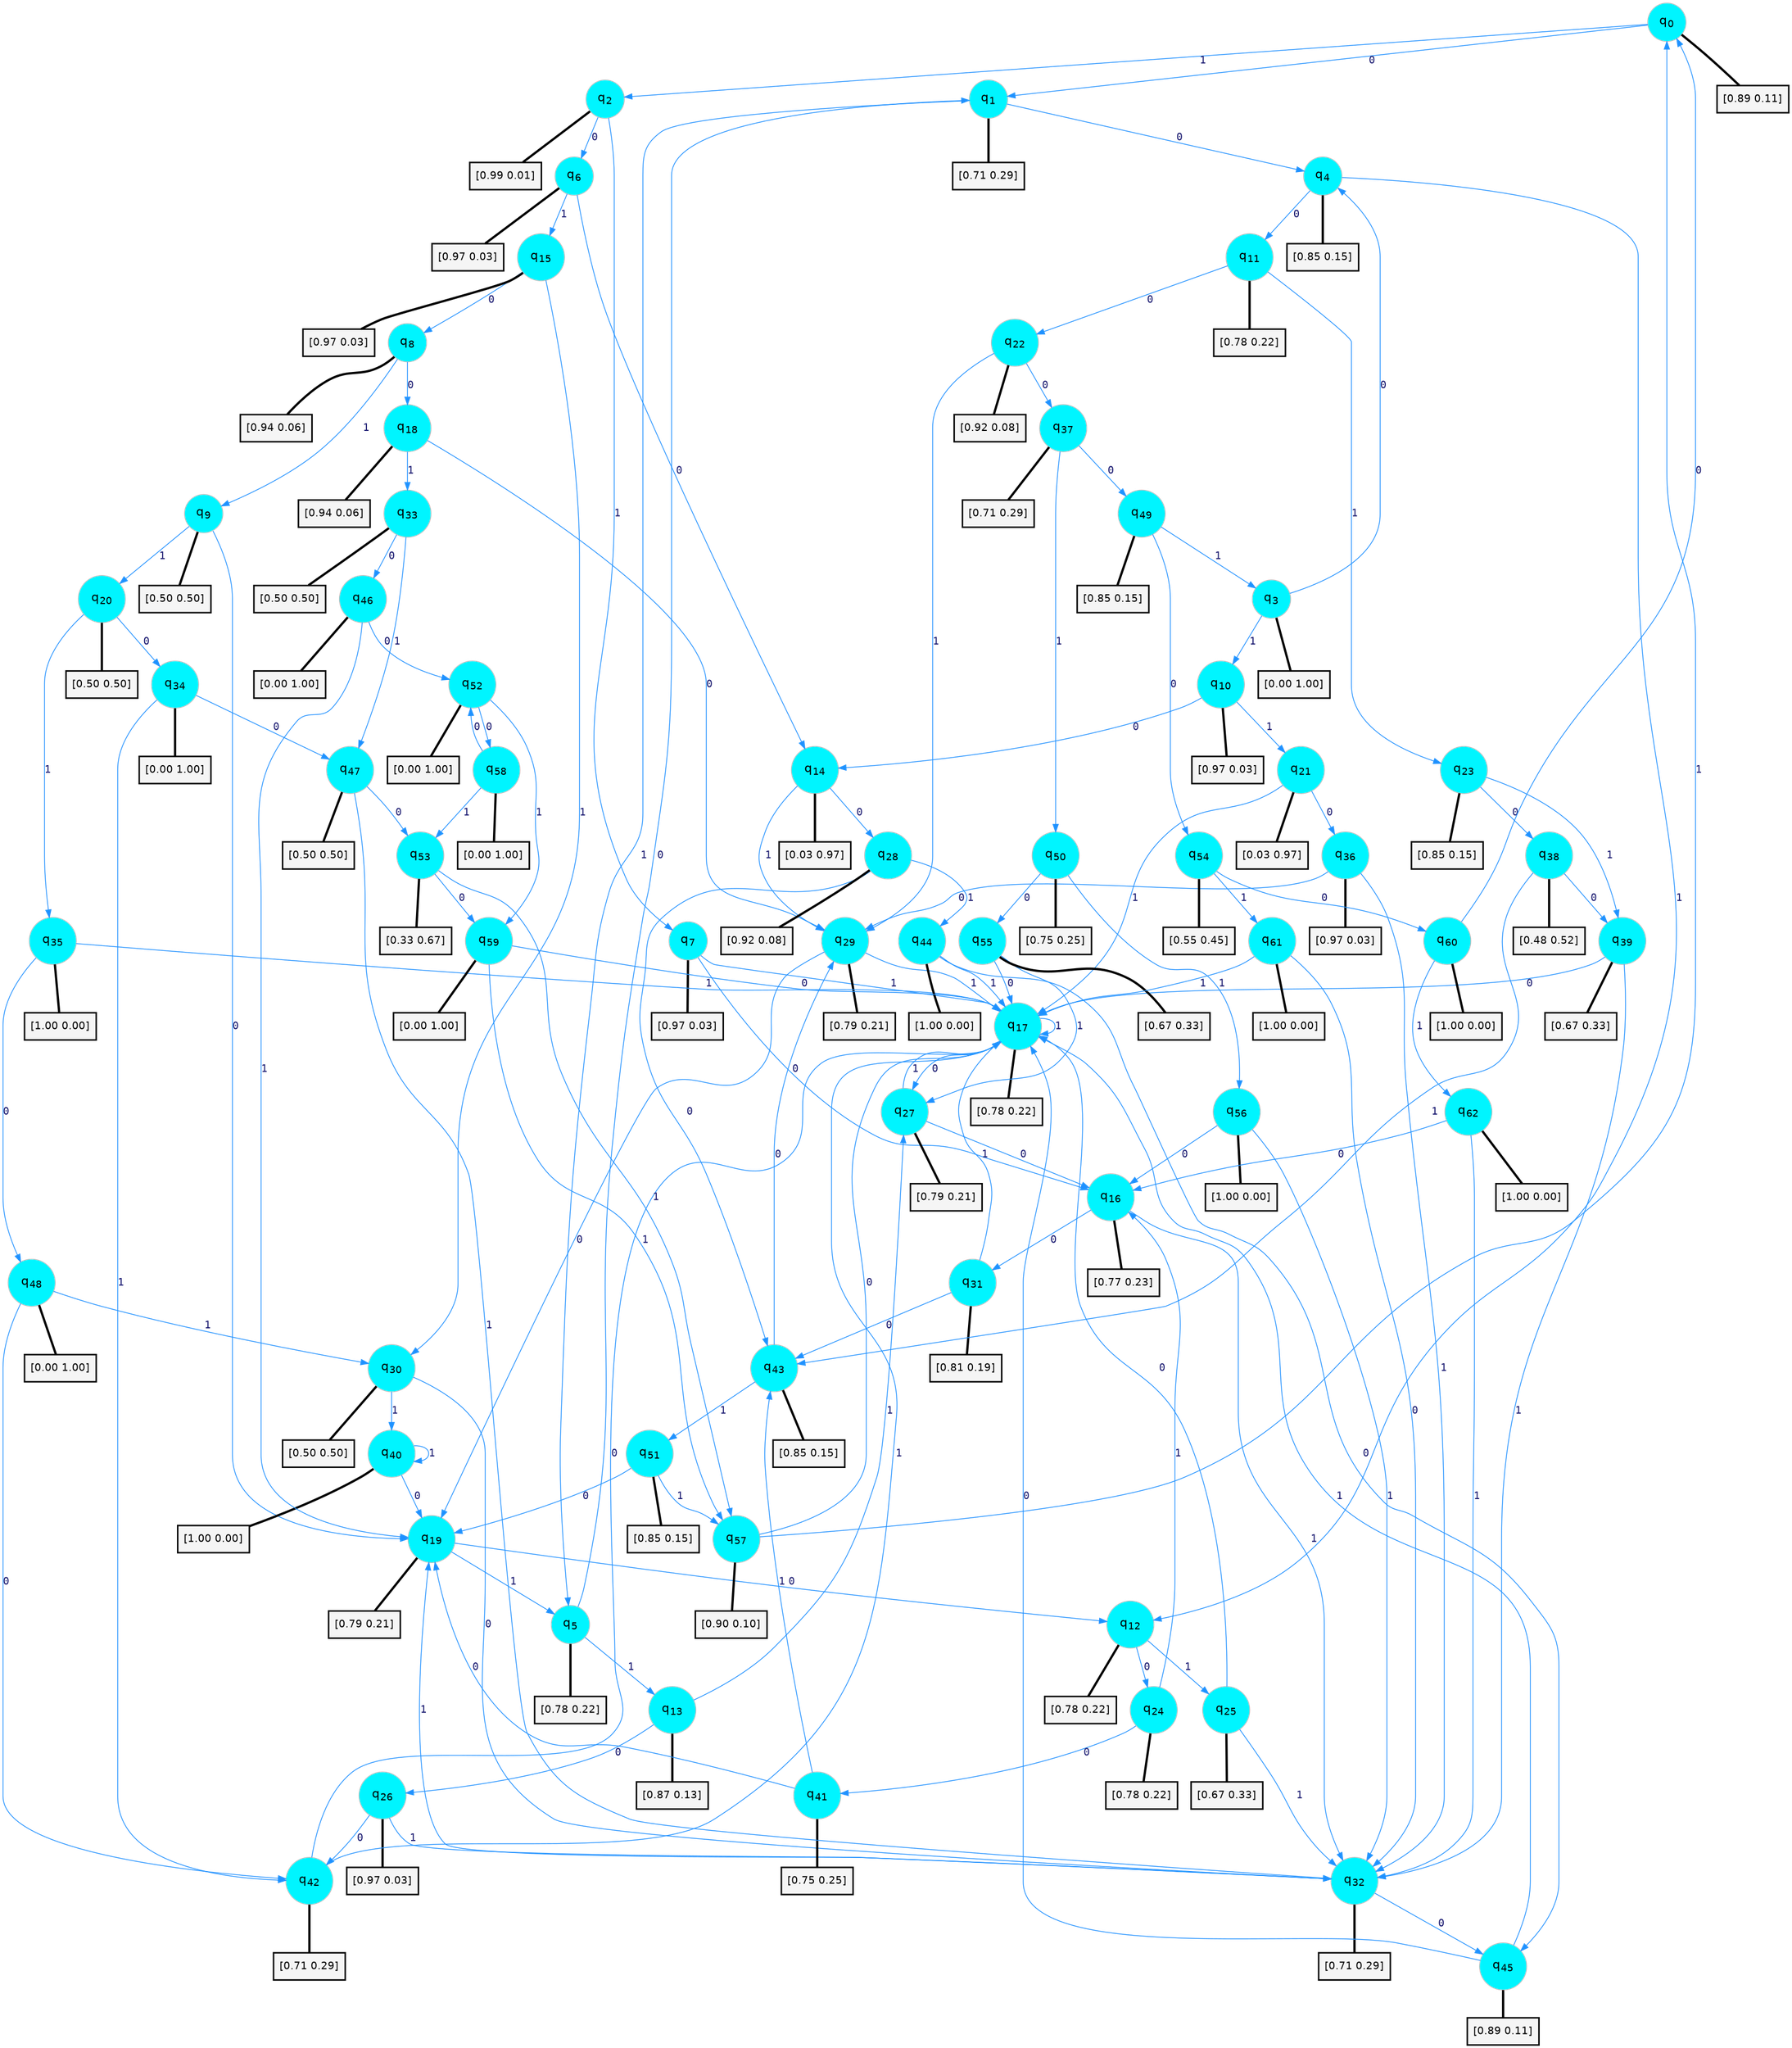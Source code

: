 digraph G {
graph [
bgcolor=transparent, dpi=300, rankdir=TD, size="40,25"];
node [
color=gray, fillcolor=turquoise1, fontcolor=black, fontname=Helvetica, fontsize=16, fontweight=bold, shape=circle, style=filled];
edge [
arrowsize=1, color=dodgerblue1, fontcolor=midnightblue, fontname=courier, fontweight=bold, penwidth=1, style=solid, weight=20];
0[label=<q<SUB>0</SUB>>];
1[label=<q<SUB>1</SUB>>];
2[label=<q<SUB>2</SUB>>];
3[label=<q<SUB>3</SUB>>];
4[label=<q<SUB>4</SUB>>];
5[label=<q<SUB>5</SUB>>];
6[label=<q<SUB>6</SUB>>];
7[label=<q<SUB>7</SUB>>];
8[label=<q<SUB>8</SUB>>];
9[label=<q<SUB>9</SUB>>];
10[label=<q<SUB>10</SUB>>];
11[label=<q<SUB>11</SUB>>];
12[label=<q<SUB>12</SUB>>];
13[label=<q<SUB>13</SUB>>];
14[label=<q<SUB>14</SUB>>];
15[label=<q<SUB>15</SUB>>];
16[label=<q<SUB>16</SUB>>];
17[label=<q<SUB>17</SUB>>];
18[label=<q<SUB>18</SUB>>];
19[label=<q<SUB>19</SUB>>];
20[label=<q<SUB>20</SUB>>];
21[label=<q<SUB>21</SUB>>];
22[label=<q<SUB>22</SUB>>];
23[label=<q<SUB>23</SUB>>];
24[label=<q<SUB>24</SUB>>];
25[label=<q<SUB>25</SUB>>];
26[label=<q<SUB>26</SUB>>];
27[label=<q<SUB>27</SUB>>];
28[label=<q<SUB>28</SUB>>];
29[label=<q<SUB>29</SUB>>];
30[label=<q<SUB>30</SUB>>];
31[label=<q<SUB>31</SUB>>];
32[label=<q<SUB>32</SUB>>];
33[label=<q<SUB>33</SUB>>];
34[label=<q<SUB>34</SUB>>];
35[label=<q<SUB>35</SUB>>];
36[label=<q<SUB>36</SUB>>];
37[label=<q<SUB>37</SUB>>];
38[label=<q<SUB>38</SUB>>];
39[label=<q<SUB>39</SUB>>];
40[label=<q<SUB>40</SUB>>];
41[label=<q<SUB>41</SUB>>];
42[label=<q<SUB>42</SUB>>];
43[label=<q<SUB>43</SUB>>];
44[label=<q<SUB>44</SUB>>];
45[label=<q<SUB>45</SUB>>];
46[label=<q<SUB>46</SUB>>];
47[label=<q<SUB>47</SUB>>];
48[label=<q<SUB>48</SUB>>];
49[label=<q<SUB>49</SUB>>];
50[label=<q<SUB>50</SUB>>];
51[label=<q<SUB>51</SUB>>];
52[label=<q<SUB>52</SUB>>];
53[label=<q<SUB>53</SUB>>];
54[label=<q<SUB>54</SUB>>];
55[label=<q<SUB>55</SUB>>];
56[label=<q<SUB>56</SUB>>];
57[label=<q<SUB>57</SUB>>];
58[label=<q<SUB>58</SUB>>];
59[label=<q<SUB>59</SUB>>];
60[label=<q<SUB>60</SUB>>];
61[label=<q<SUB>61</SUB>>];
62[label=<q<SUB>62</SUB>>];
63[label="[0.89 0.11]", shape=box,fontcolor=black, fontname=Helvetica, fontsize=14, penwidth=2, fillcolor=whitesmoke,color=black];
64[label="[0.71 0.29]", shape=box,fontcolor=black, fontname=Helvetica, fontsize=14, penwidth=2, fillcolor=whitesmoke,color=black];
65[label="[0.99 0.01]", shape=box,fontcolor=black, fontname=Helvetica, fontsize=14, penwidth=2, fillcolor=whitesmoke,color=black];
66[label="[0.00 1.00]", shape=box,fontcolor=black, fontname=Helvetica, fontsize=14, penwidth=2, fillcolor=whitesmoke,color=black];
67[label="[0.85 0.15]", shape=box,fontcolor=black, fontname=Helvetica, fontsize=14, penwidth=2, fillcolor=whitesmoke,color=black];
68[label="[0.78 0.22]", shape=box,fontcolor=black, fontname=Helvetica, fontsize=14, penwidth=2, fillcolor=whitesmoke,color=black];
69[label="[0.97 0.03]", shape=box,fontcolor=black, fontname=Helvetica, fontsize=14, penwidth=2, fillcolor=whitesmoke,color=black];
70[label="[0.97 0.03]", shape=box,fontcolor=black, fontname=Helvetica, fontsize=14, penwidth=2, fillcolor=whitesmoke,color=black];
71[label="[0.94 0.06]", shape=box,fontcolor=black, fontname=Helvetica, fontsize=14, penwidth=2, fillcolor=whitesmoke,color=black];
72[label="[0.50 0.50]", shape=box,fontcolor=black, fontname=Helvetica, fontsize=14, penwidth=2, fillcolor=whitesmoke,color=black];
73[label="[0.97 0.03]", shape=box,fontcolor=black, fontname=Helvetica, fontsize=14, penwidth=2, fillcolor=whitesmoke,color=black];
74[label="[0.78 0.22]", shape=box,fontcolor=black, fontname=Helvetica, fontsize=14, penwidth=2, fillcolor=whitesmoke,color=black];
75[label="[0.78 0.22]", shape=box,fontcolor=black, fontname=Helvetica, fontsize=14, penwidth=2, fillcolor=whitesmoke,color=black];
76[label="[0.87 0.13]", shape=box,fontcolor=black, fontname=Helvetica, fontsize=14, penwidth=2, fillcolor=whitesmoke,color=black];
77[label="[0.03 0.97]", shape=box,fontcolor=black, fontname=Helvetica, fontsize=14, penwidth=2, fillcolor=whitesmoke,color=black];
78[label="[0.97 0.03]", shape=box,fontcolor=black, fontname=Helvetica, fontsize=14, penwidth=2, fillcolor=whitesmoke,color=black];
79[label="[0.77 0.23]", shape=box,fontcolor=black, fontname=Helvetica, fontsize=14, penwidth=2, fillcolor=whitesmoke,color=black];
80[label="[0.78 0.22]", shape=box,fontcolor=black, fontname=Helvetica, fontsize=14, penwidth=2, fillcolor=whitesmoke,color=black];
81[label="[0.94 0.06]", shape=box,fontcolor=black, fontname=Helvetica, fontsize=14, penwidth=2, fillcolor=whitesmoke,color=black];
82[label="[0.79 0.21]", shape=box,fontcolor=black, fontname=Helvetica, fontsize=14, penwidth=2, fillcolor=whitesmoke,color=black];
83[label="[0.50 0.50]", shape=box,fontcolor=black, fontname=Helvetica, fontsize=14, penwidth=2, fillcolor=whitesmoke,color=black];
84[label="[0.03 0.97]", shape=box,fontcolor=black, fontname=Helvetica, fontsize=14, penwidth=2, fillcolor=whitesmoke,color=black];
85[label="[0.92 0.08]", shape=box,fontcolor=black, fontname=Helvetica, fontsize=14, penwidth=2, fillcolor=whitesmoke,color=black];
86[label="[0.85 0.15]", shape=box,fontcolor=black, fontname=Helvetica, fontsize=14, penwidth=2, fillcolor=whitesmoke,color=black];
87[label="[0.78 0.22]", shape=box,fontcolor=black, fontname=Helvetica, fontsize=14, penwidth=2, fillcolor=whitesmoke,color=black];
88[label="[0.67 0.33]", shape=box,fontcolor=black, fontname=Helvetica, fontsize=14, penwidth=2, fillcolor=whitesmoke,color=black];
89[label="[0.97 0.03]", shape=box,fontcolor=black, fontname=Helvetica, fontsize=14, penwidth=2, fillcolor=whitesmoke,color=black];
90[label="[0.79 0.21]", shape=box,fontcolor=black, fontname=Helvetica, fontsize=14, penwidth=2, fillcolor=whitesmoke,color=black];
91[label="[0.92 0.08]", shape=box,fontcolor=black, fontname=Helvetica, fontsize=14, penwidth=2, fillcolor=whitesmoke,color=black];
92[label="[0.79 0.21]", shape=box,fontcolor=black, fontname=Helvetica, fontsize=14, penwidth=2, fillcolor=whitesmoke,color=black];
93[label="[0.50 0.50]", shape=box,fontcolor=black, fontname=Helvetica, fontsize=14, penwidth=2, fillcolor=whitesmoke,color=black];
94[label="[0.81 0.19]", shape=box,fontcolor=black, fontname=Helvetica, fontsize=14, penwidth=2, fillcolor=whitesmoke,color=black];
95[label="[0.71 0.29]", shape=box,fontcolor=black, fontname=Helvetica, fontsize=14, penwidth=2, fillcolor=whitesmoke,color=black];
96[label="[0.50 0.50]", shape=box,fontcolor=black, fontname=Helvetica, fontsize=14, penwidth=2, fillcolor=whitesmoke,color=black];
97[label="[0.00 1.00]", shape=box,fontcolor=black, fontname=Helvetica, fontsize=14, penwidth=2, fillcolor=whitesmoke,color=black];
98[label="[1.00 0.00]", shape=box,fontcolor=black, fontname=Helvetica, fontsize=14, penwidth=2, fillcolor=whitesmoke,color=black];
99[label="[0.97 0.03]", shape=box,fontcolor=black, fontname=Helvetica, fontsize=14, penwidth=2, fillcolor=whitesmoke,color=black];
100[label="[0.71 0.29]", shape=box,fontcolor=black, fontname=Helvetica, fontsize=14, penwidth=2, fillcolor=whitesmoke,color=black];
101[label="[0.48 0.52]", shape=box,fontcolor=black, fontname=Helvetica, fontsize=14, penwidth=2, fillcolor=whitesmoke,color=black];
102[label="[0.67 0.33]", shape=box,fontcolor=black, fontname=Helvetica, fontsize=14, penwidth=2, fillcolor=whitesmoke,color=black];
103[label="[1.00 0.00]", shape=box,fontcolor=black, fontname=Helvetica, fontsize=14, penwidth=2, fillcolor=whitesmoke,color=black];
104[label="[0.75 0.25]", shape=box,fontcolor=black, fontname=Helvetica, fontsize=14, penwidth=2, fillcolor=whitesmoke,color=black];
105[label="[0.71 0.29]", shape=box,fontcolor=black, fontname=Helvetica, fontsize=14, penwidth=2, fillcolor=whitesmoke,color=black];
106[label="[0.85 0.15]", shape=box,fontcolor=black, fontname=Helvetica, fontsize=14, penwidth=2, fillcolor=whitesmoke,color=black];
107[label="[1.00 0.00]", shape=box,fontcolor=black, fontname=Helvetica, fontsize=14, penwidth=2, fillcolor=whitesmoke,color=black];
108[label="[0.89 0.11]", shape=box,fontcolor=black, fontname=Helvetica, fontsize=14, penwidth=2, fillcolor=whitesmoke,color=black];
109[label="[0.00 1.00]", shape=box,fontcolor=black, fontname=Helvetica, fontsize=14, penwidth=2, fillcolor=whitesmoke,color=black];
110[label="[0.50 0.50]", shape=box,fontcolor=black, fontname=Helvetica, fontsize=14, penwidth=2, fillcolor=whitesmoke,color=black];
111[label="[0.00 1.00]", shape=box,fontcolor=black, fontname=Helvetica, fontsize=14, penwidth=2, fillcolor=whitesmoke,color=black];
112[label="[0.85 0.15]", shape=box,fontcolor=black, fontname=Helvetica, fontsize=14, penwidth=2, fillcolor=whitesmoke,color=black];
113[label="[0.75 0.25]", shape=box,fontcolor=black, fontname=Helvetica, fontsize=14, penwidth=2, fillcolor=whitesmoke,color=black];
114[label="[0.85 0.15]", shape=box,fontcolor=black, fontname=Helvetica, fontsize=14, penwidth=2, fillcolor=whitesmoke,color=black];
115[label="[0.00 1.00]", shape=box,fontcolor=black, fontname=Helvetica, fontsize=14, penwidth=2, fillcolor=whitesmoke,color=black];
116[label="[0.33 0.67]", shape=box,fontcolor=black, fontname=Helvetica, fontsize=14, penwidth=2, fillcolor=whitesmoke,color=black];
117[label="[0.55 0.45]", shape=box,fontcolor=black, fontname=Helvetica, fontsize=14, penwidth=2, fillcolor=whitesmoke,color=black];
118[label="[0.67 0.33]", shape=box,fontcolor=black, fontname=Helvetica, fontsize=14, penwidth=2, fillcolor=whitesmoke,color=black];
119[label="[1.00 0.00]", shape=box,fontcolor=black, fontname=Helvetica, fontsize=14, penwidth=2, fillcolor=whitesmoke,color=black];
120[label="[0.90 0.10]", shape=box,fontcolor=black, fontname=Helvetica, fontsize=14, penwidth=2, fillcolor=whitesmoke,color=black];
121[label="[0.00 1.00]", shape=box,fontcolor=black, fontname=Helvetica, fontsize=14, penwidth=2, fillcolor=whitesmoke,color=black];
122[label="[0.00 1.00]", shape=box,fontcolor=black, fontname=Helvetica, fontsize=14, penwidth=2, fillcolor=whitesmoke,color=black];
123[label="[1.00 0.00]", shape=box,fontcolor=black, fontname=Helvetica, fontsize=14, penwidth=2, fillcolor=whitesmoke,color=black];
124[label="[1.00 0.00]", shape=box,fontcolor=black, fontname=Helvetica, fontsize=14, penwidth=2, fillcolor=whitesmoke,color=black];
125[label="[1.00 0.00]", shape=box,fontcolor=black, fontname=Helvetica, fontsize=14, penwidth=2, fillcolor=whitesmoke,color=black];
0->1 [label=0];
0->2 [label=1];
0->63 [arrowhead=none, penwidth=3,color=black];
1->4 [label=0];
1->5 [label=1];
1->64 [arrowhead=none, penwidth=3,color=black];
2->6 [label=0];
2->7 [label=1];
2->65 [arrowhead=none, penwidth=3,color=black];
3->4 [label=0];
3->10 [label=1];
3->66 [arrowhead=none, penwidth=3,color=black];
4->11 [label=0];
4->12 [label=1];
4->67 [arrowhead=none, penwidth=3,color=black];
5->1 [label=0];
5->13 [label=1];
5->68 [arrowhead=none, penwidth=3,color=black];
6->14 [label=0];
6->15 [label=1];
6->69 [arrowhead=none, penwidth=3,color=black];
7->16 [label=0];
7->17 [label=1];
7->70 [arrowhead=none, penwidth=3,color=black];
8->18 [label=0];
8->9 [label=1];
8->71 [arrowhead=none, penwidth=3,color=black];
9->19 [label=0];
9->20 [label=1];
9->72 [arrowhead=none, penwidth=3,color=black];
10->14 [label=0];
10->21 [label=1];
10->73 [arrowhead=none, penwidth=3,color=black];
11->22 [label=0];
11->23 [label=1];
11->74 [arrowhead=none, penwidth=3,color=black];
12->24 [label=0];
12->25 [label=1];
12->75 [arrowhead=none, penwidth=3,color=black];
13->26 [label=0];
13->27 [label=1];
13->76 [arrowhead=none, penwidth=3,color=black];
14->28 [label=0];
14->29 [label=1];
14->77 [arrowhead=none, penwidth=3,color=black];
15->8 [label=0];
15->30 [label=1];
15->78 [arrowhead=none, penwidth=3,color=black];
16->31 [label=0];
16->32 [label=1];
16->79 [arrowhead=none, penwidth=3,color=black];
17->27 [label=0];
17->17 [label=1];
17->80 [arrowhead=none, penwidth=3,color=black];
18->29 [label=0];
18->33 [label=1];
18->81 [arrowhead=none, penwidth=3,color=black];
19->12 [label=0];
19->5 [label=1];
19->82 [arrowhead=none, penwidth=3,color=black];
20->34 [label=0];
20->35 [label=1];
20->83 [arrowhead=none, penwidth=3,color=black];
21->36 [label=0];
21->17 [label=1];
21->84 [arrowhead=none, penwidth=3,color=black];
22->37 [label=0];
22->29 [label=1];
22->85 [arrowhead=none, penwidth=3,color=black];
23->38 [label=0];
23->39 [label=1];
23->86 [arrowhead=none, penwidth=3,color=black];
24->41 [label=0];
24->16 [label=1];
24->87 [arrowhead=none, penwidth=3,color=black];
25->17 [label=0];
25->32 [label=1];
25->88 [arrowhead=none, penwidth=3,color=black];
26->42 [label=0];
26->32 [label=1];
26->89 [arrowhead=none, penwidth=3,color=black];
27->16 [label=0];
27->17 [label=1];
27->90 [arrowhead=none, penwidth=3,color=black];
28->43 [label=0];
28->44 [label=1];
28->91 [arrowhead=none, penwidth=3,color=black];
29->19 [label=0];
29->17 [label=1];
29->92 [arrowhead=none, penwidth=3,color=black];
30->32 [label=0];
30->40 [label=1];
30->93 [arrowhead=none, penwidth=3,color=black];
31->43 [label=0];
31->17 [label=1];
31->94 [arrowhead=none, penwidth=3,color=black];
32->45 [label=0];
32->19 [label=1];
32->95 [arrowhead=none, penwidth=3,color=black];
33->46 [label=0];
33->47 [label=1];
33->96 [arrowhead=none, penwidth=3,color=black];
34->47 [label=0];
34->42 [label=1];
34->97 [arrowhead=none, penwidth=3,color=black];
35->48 [label=0];
35->17 [label=1];
35->98 [arrowhead=none, penwidth=3,color=black];
36->29 [label=0];
36->32 [label=1];
36->99 [arrowhead=none, penwidth=3,color=black];
37->49 [label=0];
37->50 [label=1];
37->100 [arrowhead=none, penwidth=3,color=black];
38->39 [label=0];
38->43 [label=1];
38->101 [arrowhead=none, penwidth=3,color=black];
39->17 [label=0];
39->32 [label=1];
39->102 [arrowhead=none, penwidth=3,color=black];
40->19 [label=0];
40->40 [label=1];
40->103 [arrowhead=none, penwidth=3,color=black];
41->19 [label=0];
41->43 [label=1];
41->104 [arrowhead=none, penwidth=3,color=black];
42->17 [label=0];
42->17 [label=1];
42->105 [arrowhead=none, penwidth=3,color=black];
43->29 [label=0];
43->51 [label=1];
43->106 [arrowhead=none, penwidth=3,color=black];
44->45 [label=0];
44->17 [label=1];
44->107 [arrowhead=none, penwidth=3,color=black];
45->17 [label=0];
45->17 [label=1];
45->108 [arrowhead=none, penwidth=3,color=black];
46->52 [label=0];
46->19 [label=1];
46->109 [arrowhead=none, penwidth=3,color=black];
47->53 [label=0];
47->32 [label=1];
47->110 [arrowhead=none, penwidth=3,color=black];
48->42 [label=0];
48->30 [label=1];
48->111 [arrowhead=none, penwidth=3,color=black];
49->54 [label=0];
49->3 [label=1];
49->112 [arrowhead=none, penwidth=3,color=black];
50->55 [label=0];
50->56 [label=1];
50->113 [arrowhead=none, penwidth=3,color=black];
51->19 [label=0];
51->57 [label=1];
51->114 [arrowhead=none, penwidth=3,color=black];
52->58 [label=0];
52->59 [label=1];
52->115 [arrowhead=none, penwidth=3,color=black];
53->59 [label=0];
53->57 [label=1];
53->116 [arrowhead=none, penwidth=3,color=black];
54->60 [label=0];
54->61 [label=1];
54->117 [arrowhead=none, penwidth=3,color=black];
55->17 [label=0];
55->27 [label=1];
55->118 [arrowhead=none, penwidth=3,color=black];
56->16 [label=0];
56->32 [label=1];
56->119 [arrowhead=none, penwidth=3,color=black];
57->17 [label=0];
57->0 [label=1];
57->120 [arrowhead=none, penwidth=3,color=black];
58->52 [label=0];
58->53 [label=1];
58->121 [arrowhead=none, penwidth=3,color=black];
59->17 [label=0];
59->57 [label=1];
59->122 [arrowhead=none, penwidth=3,color=black];
60->0 [label=0];
60->62 [label=1];
60->123 [arrowhead=none, penwidth=3,color=black];
61->32 [label=0];
61->17 [label=1];
61->124 [arrowhead=none, penwidth=3,color=black];
62->16 [label=0];
62->32 [label=1];
62->125 [arrowhead=none, penwidth=3,color=black];
}
